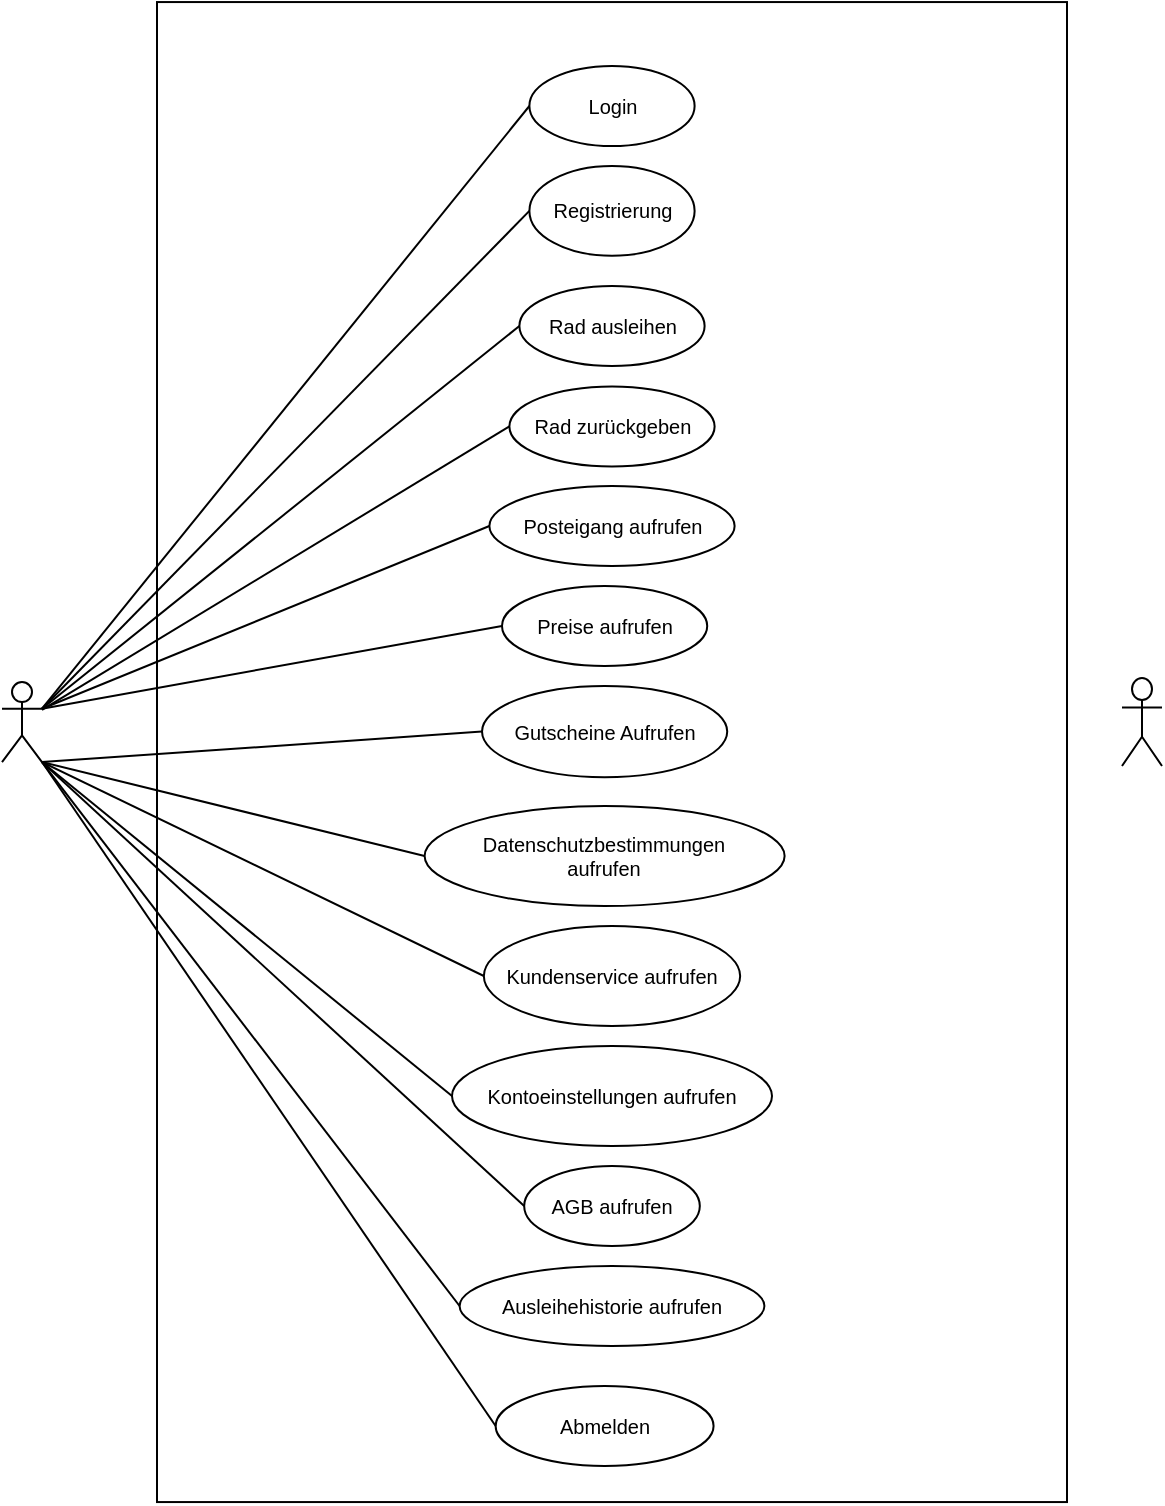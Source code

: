 <mxfile version="22.0.8" type="github">
  <diagram name="Page-1" id="oXrtzLeK_FP_H-q1y8PM">
    <mxGraphModel dx="1434" dy="756" grid="1" gridSize="10" guides="1" tooltips="1" connect="1" arrows="1" fold="1" page="1" pageScale="1" pageWidth="850" pageHeight="1100" math="0" shadow="0">
      <root>
        <mxCell id="0" />
        <mxCell id="1" parent="0" />
        <mxCell id="v3Q2AHXwAPa4qz70-Mcr-176" value="" style="rounded=0;whiteSpace=wrap;html=1;rotation=90;fillColor=none;" vertex="1" parent="1">
          <mxGeometry x="50" y="1005.53" width="750" height="455" as="geometry" />
        </mxCell>
        <mxCell id="v3Q2AHXwAPa4qz70-Mcr-138" value="" style="endArrow=none;html=1;rounded=0;entryX=0;entryY=0.5;entryDx=0;entryDy=0;exitX=1;exitY=0.333;exitDx=0;exitDy=0;exitPerimeter=0;" edge="1" parent="1" target="v3Q2AHXwAPa4qz70-Mcr-141" source="v3Q2AHXwAPa4qz70-Mcr-166">
          <mxGeometry width="50" height="50" relative="1" as="geometry">
            <mxPoint x="76.31" y="1216.207" as="sourcePoint" />
            <mxPoint x="166.31" y="570.59" as="targetPoint" />
          </mxGeometry>
        </mxCell>
        <mxCell id="v3Q2AHXwAPa4qz70-Mcr-139" value="" style="endArrow=none;html=1;rounded=0;exitX=1;exitY=0.333;exitDx=0;exitDy=0;exitPerimeter=0;entryX=0;entryY=0.5;entryDx=0;entryDy=0;" edge="1" parent="1" target="v3Q2AHXwAPa4qz70-Mcr-163" source="v3Q2AHXwAPa4qz70-Mcr-166">
          <mxGeometry width="50" height="50" relative="1" as="geometry">
            <mxPoint x="76.31" y="1216.207" as="sourcePoint" />
            <mxPoint x="156.31" y="550.59" as="targetPoint" />
          </mxGeometry>
        </mxCell>
        <mxCell id="v3Q2AHXwAPa4qz70-Mcr-140" value="" style="endArrow=none;html=1;rounded=0;entryX=0;entryY=0.5;entryDx=0;entryDy=0;exitX=1;exitY=0.333;exitDx=0;exitDy=0;exitPerimeter=0;" edge="1" parent="1" target="v3Q2AHXwAPa4qz70-Mcr-164" source="v3Q2AHXwAPa4qz70-Mcr-166">
          <mxGeometry width="50" height="50" relative="1" as="geometry">
            <mxPoint x="76.31" y="1216.207" as="sourcePoint" />
            <mxPoint x="171.31" y="723.59" as="targetPoint" />
          </mxGeometry>
        </mxCell>
        <mxCell id="v3Q2AHXwAPa4qz70-Mcr-141" value="Registrierung" style="ellipse;whiteSpace=wrap;html=1;fontSize=10;" vertex="1" parent="1">
          <mxGeometry x="383.7" y="940" width="82.61" height="44.9" as="geometry" />
        </mxCell>
        <mxCell id="v3Q2AHXwAPa4qz70-Mcr-143" value="Posteigang aufrufen" style="ellipse;whiteSpace=wrap;html=1;fontSize=10;" vertex="1" parent="1">
          <mxGeometry x="363.7" y="1100" width="122.61" height="40" as="geometry" />
        </mxCell>
        <mxCell id="v3Q2AHXwAPa4qz70-Mcr-144" value="Gutscheine Aufrufen" style="ellipse;whiteSpace=wrap;html=1;fontSize=10;" vertex="1" parent="1">
          <mxGeometry x="360.01" y="1200" width="122.6" height="45.59" as="geometry" />
        </mxCell>
        <mxCell id="v3Q2AHXwAPa4qz70-Mcr-145" value="AGB aufrufen" style="ellipse;whiteSpace=wrap;html=1;fontSize=10;" vertex="1" parent="1">
          <mxGeometry x="381.09" y="1440" width="87.82" height="40" as="geometry" />
        </mxCell>
        <mxCell id="v3Q2AHXwAPa4qz70-Mcr-146" value="Datenschutzbestimmungen&lt;br&gt;aufrufen" style="ellipse;whiteSpace=wrap;html=1;fontSize=10;" vertex="1" parent="1">
          <mxGeometry x="331.31" y="1260" width="180" height="50" as="geometry" />
        </mxCell>
        <mxCell id="v3Q2AHXwAPa4qz70-Mcr-147" value="Ausleihehistorie aufrufen" style="ellipse;whiteSpace=wrap;html=1;fontSize=10;" vertex="1" parent="1">
          <mxGeometry x="348.8" y="1490" width="152.4" height="40" as="geometry" />
        </mxCell>
        <mxCell id="v3Q2AHXwAPa4qz70-Mcr-148" value="Abmelden" style="ellipse;whiteSpace=wrap;html=1;fontSize=10;" vertex="1" parent="1">
          <mxGeometry x="366.83" y="1550" width="108.96" height="40" as="geometry" />
        </mxCell>
        <mxCell id="v3Q2AHXwAPa4qz70-Mcr-149" value="Kontoeinstellungen aufrufen" style="ellipse;whiteSpace=wrap;html=1;fontSize=10;" vertex="1" parent="1">
          <mxGeometry x="345" y="1380" width="160" height="50" as="geometry" />
        </mxCell>
        <mxCell id="v3Q2AHXwAPa4qz70-Mcr-151" value="" style="shape=umlActor;verticalLabelPosition=bottom;verticalAlign=top;html=1;outlineConnect=0;" vertex="1" parent="1">
          <mxGeometry x="680" y="1196.06" width="20" height="43.94" as="geometry" />
        </mxCell>
        <mxCell id="v3Q2AHXwAPa4qz70-Mcr-152" value="Kundenservice aufrufen" style="ellipse;whiteSpace=wrap;html=1;fontSize=10;" vertex="1" parent="1">
          <mxGeometry x="360.93" y="1320" width="128.15" height="50" as="geometry" />
        </mxCell>
        <mxCell id="v3Q2AHXwAPa4qz70-Mcr-153" value="" style="endArrow=none;html=1;rounded=0;entryX=0;entryY=0.5;entryDx=0;entryDy=0;exitX=1;exitY=0.333;exitDx=0;exitDy=0;exitPerimeter=0;" edge="1" parent="1" target="v3Q2AHXwAPa4qz70-Mcr-143" source="v3Q2AHXwAPa4qz70-Mcr-166">
          <mxGeometry width="50" height="50" relative="1" as="geometry">
            <mxPoint x="76.31" y="1216.207" as="sourcePoint" />
            <mxPoint x="216.31" y="1132.53" as="targetPoint" />
          </mxGeometry>
        </mxCell>
        <mxCell id="v3Q2AHXwAPa4qz70-Mcr-154" value="" style="endArrow=none;html=1;rounded=0;entryX=0;entryY=0.5;entryDx=0;entryDy=0;exitX=1;exitY=0.333;exitDx=0;exitDy=0;exitPerimeter=0;" edge="1" parent="1" target="v3Q2AHXwAPa4qz70-Mcr-161" source="v3Q2AHXwAPa4qz70-Mcr-166">
          <mxGeometry width="50" height="50" relative="1" as="geometry">
            <mxPoint x="76.31" y="1216.207" as="sourcePoint" />
            <mxPoint x="216.31" y="1192.53" as="targetPoint" />
          </mxGeometry>
        </mxCell>
        <mxCell id="v3Q2AHXwAPa4qz70-Mcr-155" value="" style="endArrow=none;html=1;rounded=0;entryX=0;entryY=0.5;entryDx=0;entryDy=0;exitX=1;exitY=1;exitDx=0;exitDy=0;exitPerimeter=0;" edge="1" parent="1" target="v3Q2AHXwAPa4qz70-Mcr-144" source="v3Q2AHXwAPa4qz70-Mcr-166">
          <mxGeometry width="50" height="50" relative="1" as="geometry">
            <mxPoint x="76.31" y="1246" as="sourcePoint" />
            <mxPoint x="216.31" y="1252.53" as="targetPoint" />
          </mxGeometry>
        </mxCell>
        <mxCell id="v3Q2AHXwAPa4qz70-Mcr-156" value="" style="endArrow=none;html=1;rounded=0;entryX=0;entryY=0.5;entryDx=0;entryDy=0;exitX=1;exitY=1;exitDx=0;exitDy=0;exitPerimeter=0;" edge="1" parent="1" target="v3Q2AHXwAPa4qz70-Mcr-146" source="v3Q2AHXwAPa4qz70-Mcr-166">
          <mxGeometry width="50" height="50" relative="1" as="geometry">
            <mxPoint x="76.31" y="1245.5" as="sourcePoint" />
            <mxPoint x="216.31" y="1312.53" as="targetPoint" />
          </mxGeometry>
        </mxCell>
        <mxCell id="v3Q2AHXwAPa4qz70-Mcr-157" value="" style="endArrow=none;html=1;rounded=0;entryX=0;entryY=0.5;entryDx=0;entryDy=0;exitX=1;exitY=1;exitDx=0;exitDy=0;exitPerimeter=0;" edge="1" parent="1" target="v3Q2AHXwAPa4qz70-Mcr-152" source="v3Q2AHXwAPa4qz70-Mcr-166">
          <mxGeometry width="50" height="50" relative="1" as="geometry">
            <mxPoint x="76.31" y="1245.5" as="sourcePoint" />
            <mxPoint x="201.31" y="1376.53" as="targetPoint" />
          </mxGeometry>
        </mxCell>
        <mxCell id="v3Q2AHXwAPa4qz70-Mcr-158" value="" style="endArrow=none;html=1;rounded=0;entryX=0;entryY=0.5;entryDx=0;entryDy=0;exitX=1;exitY=1;exitDx=0;exitDy=0;exitPerimeter=0;" edge="1" parent="1" target="v3Q2AHXwAPa4qz70-Mcr-149" source="v3Q2AHXwAPa4qz70-Mcr-166">
          <mxGeometry width="50" height="50" relative="1" as="geometry">
            <mxPoint x="76.31" y="1246" as="sourcePoint" />
            <mxPoint x="202.31" y="1511.53" as="targetPoint" />
          </mxGeometry>
        </mxCell>
        <mxCell id="v3Q2AHXwAPa4qz70-Mcr-159" value="" style="endArrow=none;html=1;rounded=0;entryX=0;entryY=0.5;entryDx=0;entryDy=0;exitX=1;exitY=1;exitDx=0;exitDy=0;exitPerimeter=0;" edge="1" parent="1" target="v3Q2AHXwAPa4qz70-Mcr-145" source="v3Q2AHXwAPa4qz70-Mcr-166">
          <mxGeometry width="50" height="50" relative="1" as="geometry">
            <mxPoint x="76.31" y="1245.5" as="sourcePoint" />
            <mxPoint x="193.31" y="1609.53" as="targetPoint" />
          </mxGeometry>
        </mxCell>
        <mxCell id="v3Q2AHXwAPa4qz70-Mcr-160" value="" style="endArrow=none;html=1;rounded=0;entryX=0;entryY=0.5;entryDx=0;entryDy=0;exitX=1;exitY=1;exitDx=0;exitDy=0;exitPerimeter=0;" edge="1" parent="1" target="v3Q2AHXwAPa4qz70-Mcr-147" source="v3Q2AHXwAPa4qz70-Mcr-166">
          <mxGeometry width="50" height="50" relative="1" as="geometry">
            <mxPoint x="76.31" y="1246" as="sourcePoint" />
            <mxPoint x="211.31" y="1663.53" as="targetPoint" />
          </mxGeometry>
        </mxCell>
        <mxCell id="v3Q2AHXwAPa4qz70-Mcr-161" value="Preise aufrufen" style="ellipse;whiteSpace=wrap;html=1;fontSize=10;" vertex="1" parent="1">
          <mxGeometry x="370" y="1150" width="102.61" height="40" as="geometry" />
        </mxCell>
        <mxCell id="v3Q2AHXwAPa4qz70-Mcr-163" value="Login" style="ellipse;whiteSpace=wrap;html=1;fontSize=10;" vertex="1" parent="1">
          <mxGeometry x="383.7" y="890" width="82.61" height="40" as="geometry" />
        </mxCell>
        <mxCell id="v3Q2AHXwAPa4qz70-Mcr-164" value="Rad ausleihen" style="ellipse;whiteSpace=wrap;html=1;fontSize=10;" vertex="1" parent="1">
          <mxGeometry x="378.7" y="1000" width="92.61" height="40" as="geometry" />
        </mxCell>
        <mxCell id="v3Q2AHXwAPa4qz70-Mcr-165" value="Rad zurückgeben" style="ellipse;whiteSpace=wrap;html=1;fontSize=10;" vertex="1" parent="1">
          <mxGeometry x="373.7" y="1050.22" width="102.61" height="40" as="geometry" />
        </mxCell>
        <mxCell id="v3Q2AHXwAPa4qz70-Mcr-166" value="" style="shape=umlActor;verticalLabelPosition=bottom;verticalAlign=top;html=1;outlineConnect=0;" vertex="1" parent="1">
          <mxGeometry x="120" y="1198.03" width="20" height="40" as="geometry" />
        </mxCell>
        <mxCell id="v3Q2AHXwAPa4qz70-Mcr-167" value="" style="endArrow=none;html=1;rounded=0;entryX=0;entryY=0.5;entryDx=0;entryDy=0;" edge="1" parent="1" source="v3Q2AHXwAPa4qz70-Mcr-166" target="v3Q2AHXwAPa4qz70-Mcr-165">
          <mxGeometry width="50" height="50" relative="1" as="geometry">
            <mxPoint x="-3.69" y="1238" as="sourcePoint" />
            <mxPoint x="393.31" y="1141" as="targetPoint" />
          </mxGeometry>
        </mxCell>
        <mxCell id="v3Q2AHXwAPa4qz70-Mcr-169" value="" style="endArrow=none;html=1;rounded=0;entryX=0;entryY=0.5;entryDx=0;entryDy=0;exitX=1;exitY=1;exitDx=0;exitDy=0;exitPerimeter=0;" edge="1" parent="1" source="v3Q2AHXwAPa4qz70-Mcr-166" target="v3Q2AHXwAPa4qz70-Mcr-148">
          <mxGeometry width="50" height="50" relative="1" as="geometry">
            <mxPoint x="-3.69" y="1265" as="sourcePoint" />
            <mxPoint x="355.31" y="1520" as="targetPoint" />
          </mxGeometry>
        </mxCell>
      </root>
    </mxGraphModel>
  </diagram>
</mxfile>

